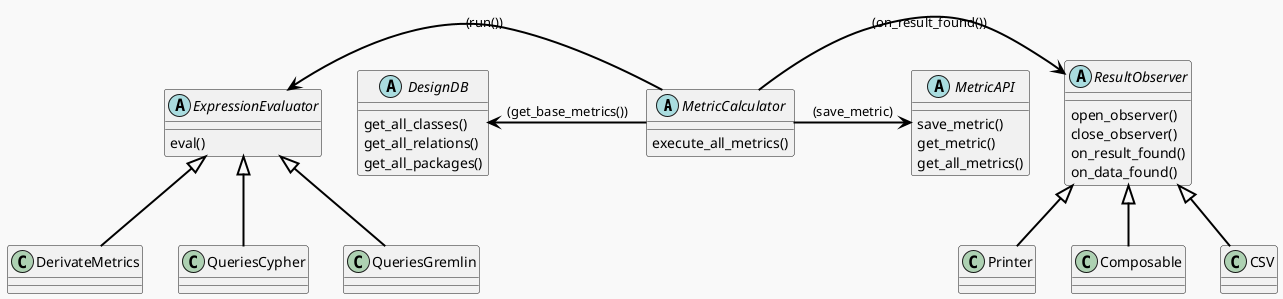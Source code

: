 @startuml MetricCalculator-resultObserver
skinparam packageStyle rectangle
skinparam shadowing false
skinparam backgroundColor #F9F9F9
skinparam packageBackgroundColor #DDDDDD
skinparam packageBorderColor #000000
skinparam arrowColor #000000
skinparam arrowThickness 2

abstract class MetricCalculator {
    execute_all_metrics()
}
abstract class ExpressionEvaluator {
    eval()
}
abstract class MetricAPI {
    save_metric()
    get_metric()
    get_all_metrics()
}
abstract class DesignDB{
    get_all_classes()
    get_all_relations()
    get_all_packages()
}
abstract class ResultObserver {
    open_observer()
    close_observer()
    on_result_found()
    on_data_found()
}

class DerivateMetrics
class QueriesCypher
class QueriesGremlin

class Printer
class Composable
class CSV


ExpressionEvaluator <|-- QueriesCypher   
ExpressionEvaluator <|-- QueriesGremlin
ExpressionEvaluator <|-- DerivateMetrics

ResultObserver <|-- Printer
ResultObserver <|-- Composable
ResultObserver <|-- CSV

ExpressionEvaluator <- MetricCalculator : (run())
MetricCalculator -> ResultObserver : (on_result_found())
DesignDB <- MetricCalculator : (get_base_metrics())
MetricCalculator  -> MetricAPI : (save_metric)

@enduml